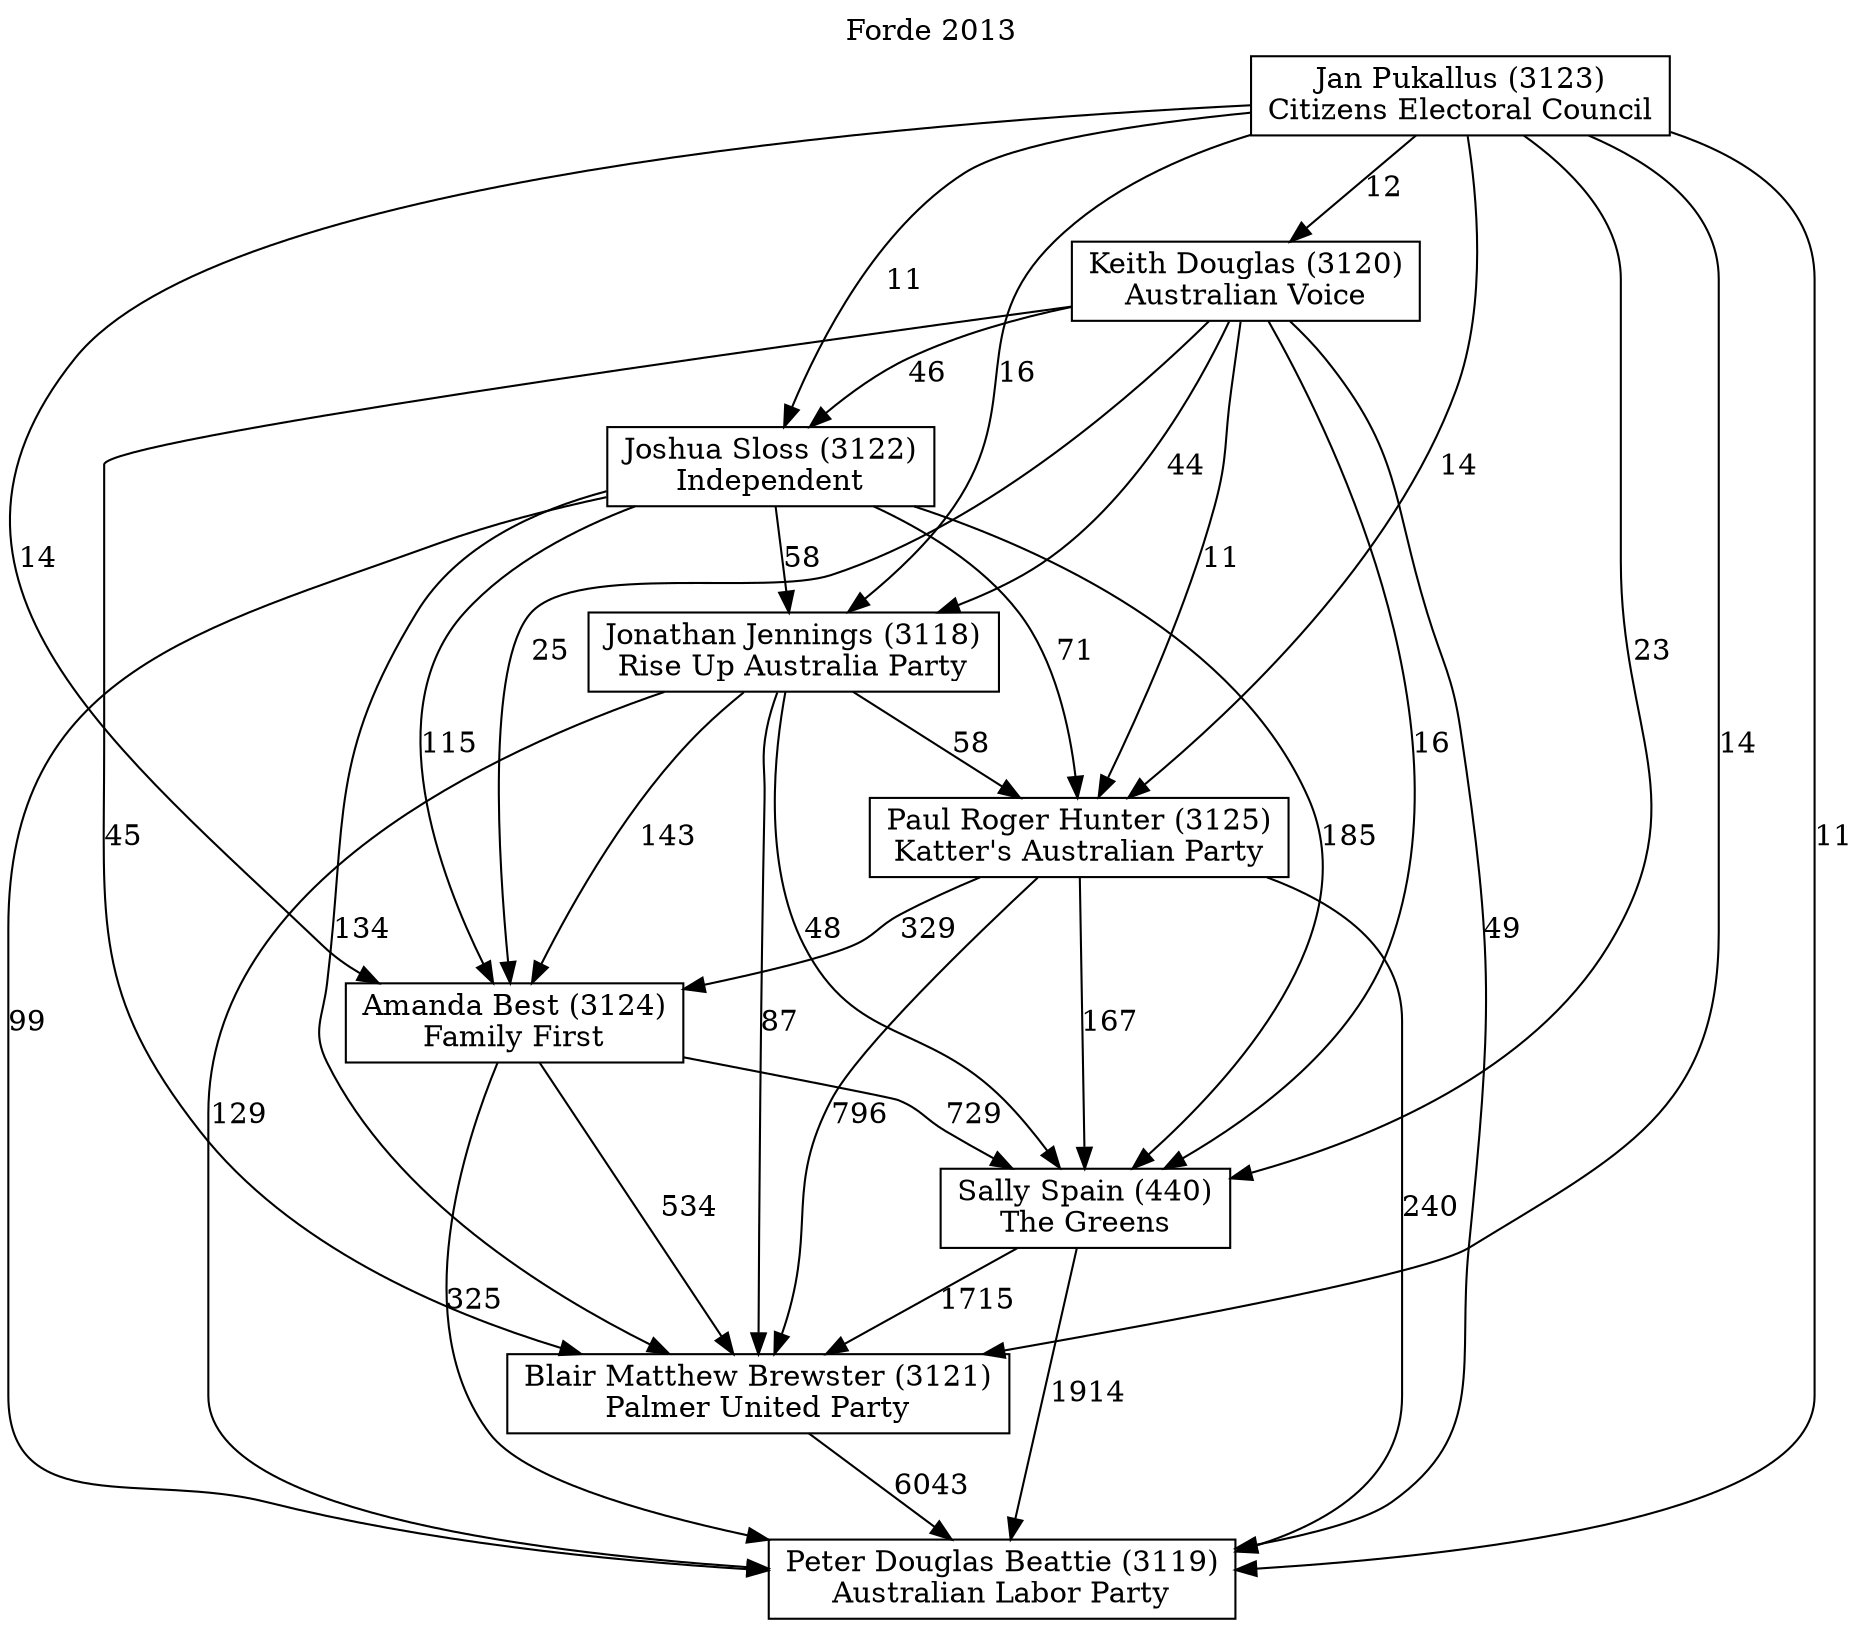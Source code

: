 // House preference flow
digraph "Peter Douglas Beattie (3119)_Forde_2013" {
	graph [label="Forde 2013" labelloc=t mclimit=10]
	node [shape=box]
	"Amanda Best (3124)" [label="Amanda Best (3124)
Family First"]
	"Blair Matthew Brewster (3121)" [label="Blair Matthew Brewster (3121)
Palmer United Party"]
	"Jan Pukallus (3123)" [label="Jan Pukallus (3123)
Citizens Electoral Council"]
	"Jonathan Jennings (3118)" [label="Jonathan Jennings (3118)
Rise Up Australia Party"]
	"Joshua Sloss (3122)" [label="Joshua Sloss (3122)
Independent"]
	"Keith Douglas (3120)" [label="Keith Douglas (3120)
Australian Voice"]
	"Paul Roger Hunter (3125)" [label="Paul Roger Hunter (3125)
Katter's Australian Party"]
	"Peter Douglas Beattie (3119)" [label="Peter Douglas Beattie (3119)
Australian Labor Party"]
	"Sally Spain (440)" [label="Sally Spain (440)
The Greens"]
	"Amanda Best (3124)" -> "Blair Matthew Brewster (3121)" [label=534]
	"Amanda Best (3124)" -> "Peter Douglas Beattie (3119)" [label=325]
	"Amanda Best (3124)" -> "Sally Spain (440)" [label=729]
	"Blair Matthew Brewster (3121)" -> "Peter Douglas Beattie (3119)" [label=6043]
	"Jan Pukallus (3123)" -> "Amanda Best (3124)" [label=14]
	"Jan Pukallus (3123)" -> "Blair Matthew Brewster (3121)" [label=14]
	"Jan Pukallus (3123)" -> "Jonathan Jennings (3118)" [label=16]
	"Jan Pukallus (3123)" -> "Joshua Sloss (3122)" [label=11]
	"Jan Pukallus (3123)" -> "Keith Douglas (3120)" [label=12]
	"Jan Pukallus (3123)" -> "Paul Roger Hunter (3125)" [label=14]
	"Jan Pukallus (3123)" -> "Peter Douglas Beattie (3119)" [label=11]
	"Jan Pukallus (3123)" -> "Sally Spain (440)" [label=23]
	"Jonathan Jennings (3118)" -> "Amanda Best (3124)" [label=143]
	"Jonathan Jennings (3118)" -> "Blair Matthew Brewster (3121)" [label=87]
	"Jonathan Jennings (3118)" -> "Paul Roger Hunter (3125)" [label=58]
	"Jonathan Jennings (3118)" -> "Peter Douglas Beattie (3119)" [label=129]
	"Jonathan Jennings (3118)" -> "Sally Spain (440)" [label=48]
	"Joshua Sloss (3122)" -> "Amanda Best (3124)" [label=115]
	"Joshua Sloss (3122)" -> "Blair Matthew Brewster (3121)" [label=134]
	"Joshua Sloss (3122)" -> "Jonathan Jennings (3118)" [label=58]
	"Joshua Sloss (3122)" -> "Paul Roger Hunter (3125)" [label=71]
	"Joshua Sloss (3122)" -> "Peter Douglas Beattie (3119)" [label=99]
	"Joshua Sloss (3122)" -> "Sally Spain (440)" [label=185]
	"Keith Douglas (3120)" -> "Amanda Best (3124)" [label=25]
	"Keith Douglas (3120)" -> "Blair Matthew Brewster (3121)" [label=45]
	"Keith Douglas (3120)" -> "Jonathan Jennings (3118)" [label=44]
	"Keith Douglas (3120)" -> "Joshua Sloss (3122)" [label=46]
	"Keith Douglas (3120)" -> "Paul Roger Hunter (3125)" [label=11]
	"Keith Douglas (3120)" -> "Peter Douglas Beattie (3119)" [label=49]
	"Keith Douglas (3120)" -> "Sally Spain (440)" [label=16]
	"Paul Roger Hunter (3125)" -> "Amanda Best (3124)" [label=329]
	"Paul Roger Hunter (3125)" -> "Blair Matthew Brewster (3121)" [label=796]
	"Paul Roger Hunter (3125)" -> "Peter Douglas Beattie (3119)" [label=240]
	"Paul Roger Hunter (3125)" -> "Sally Spain (440)" [label=167]
	"Sally Spain (440)" -> "Blair Matthew Brewster (3121)" [label=1715]
	"Sally Spain (440)" -> "Peter Douglas Beattie (3119)" [label=1914]
}
